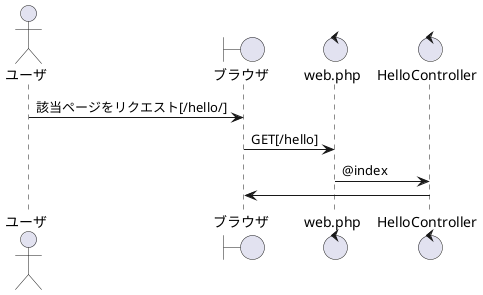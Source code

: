 @startuml 42_hello
actor ユーザ
boundary ブラウザ
control web.php
control HelloController

ユーザ -> ブラウザ:該当ページをリクエスト[/hello/]
ブラウザ -> web.php: GET[/hello]
web.php -> HelloController:@index
HelloController -> ブラウザ
@enduml
